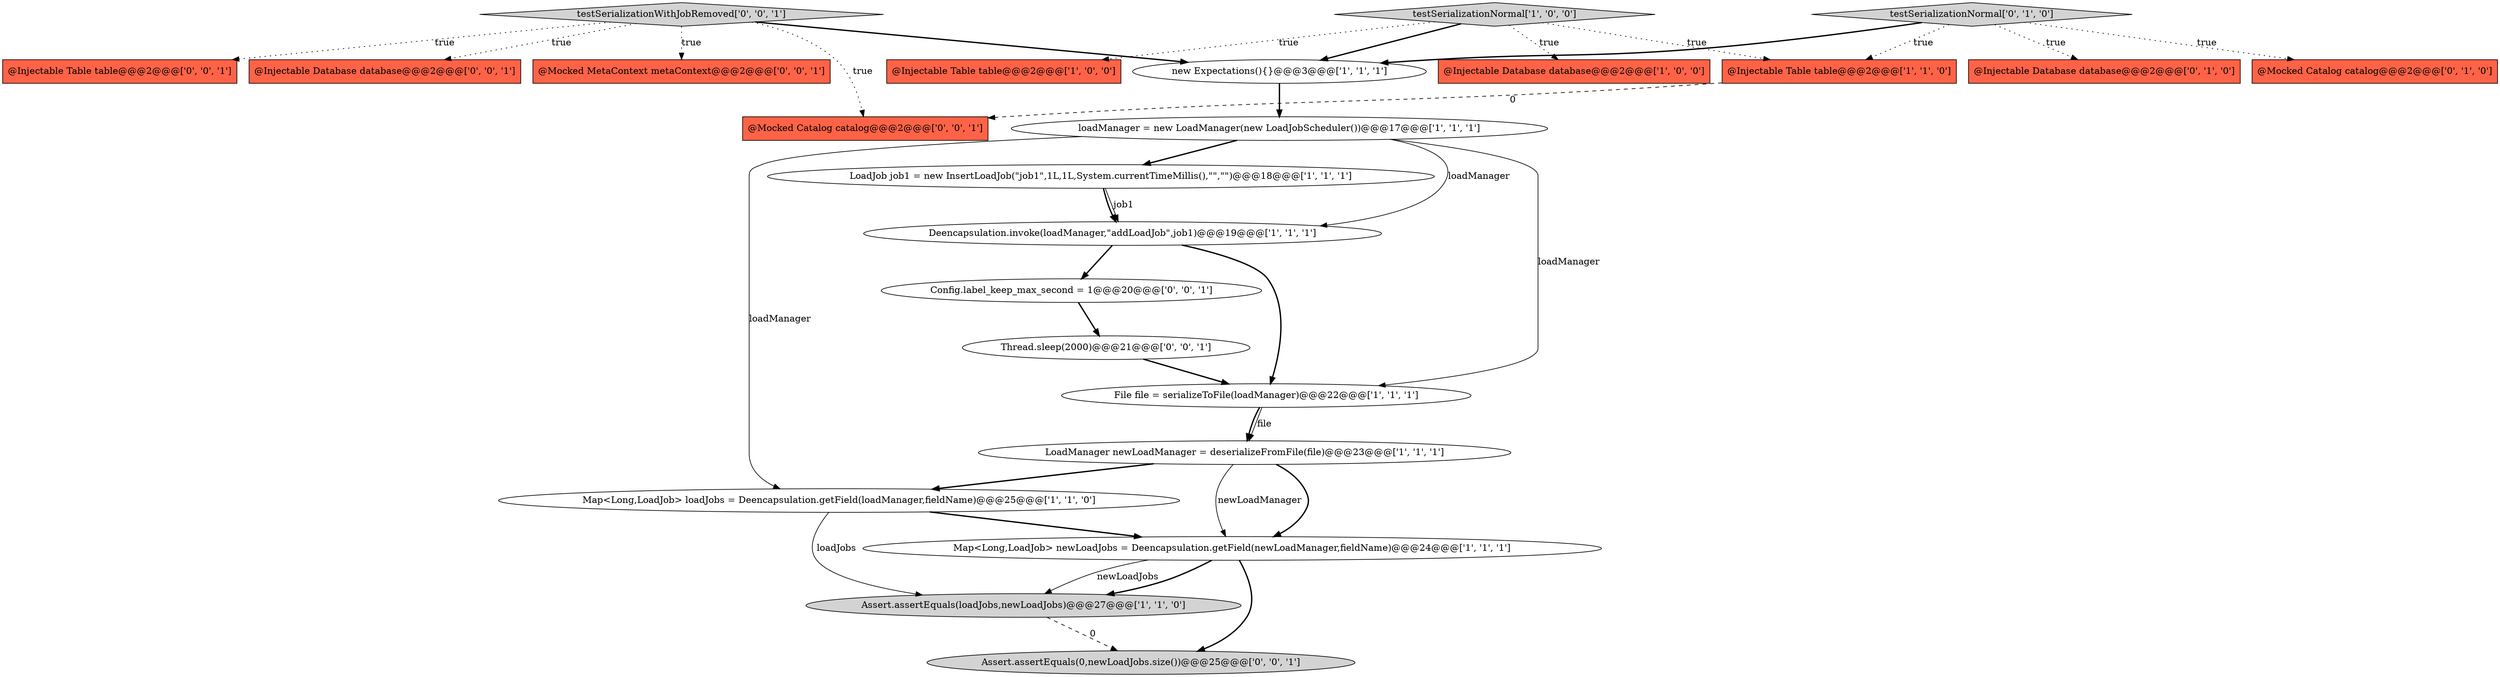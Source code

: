 digraph {
2 [style = filled, label = "@Injectable Table table@@@2@@@['1', '0', '0']", fillcolor = tomato, shape = box image = "AAA0AAABBB1BBB"];
19 [style = filled, label = "@Injectable Table table@@@2@@@['0', '0', '1']", fillcolor = tomato, shape = box image = "AAA0AAABBB3BBB"];
1 [style = filled, label = "File file = serializeToFile(loadManager)@@@22@@@['1', '1', '1']", fillcolor = white, shape = ellipse image = "AAA0AAABBB1BBB"];
21 [style = filled, label = "Config.label_keep_max_second = 1@@@20@@@['0', '0', '1']", fillcolor = white, shape = ellipse image = "AAA0AAABBB3BBB"];
17 [style = filled, label = "testSerializationWithJobRemoved['0', '0', '1']", fillcolor = lightgray, shape = diamond image = "AAA0AAABBB3BBB"];
14 [style = filled, label = "@Injectable Database database@@@2@@@['0', '1', '0']", fillcolor = tomato, shape = box image = "AAA0AAABBB2BBB"];
16 [style = filled, label = "@Injectable Database database@@@2@@@['0', '0', '1']", fillcolor = tomato, shape = box image = "AAA0AAABBB3BBB"];
0 [style = filled, label = "Map<Long,LoadJob> loadJobs = Deencapsulation.getField(loadManager,fieldName)@@@25@@@['1', '1', '0']", fillcolor = white, shape = ellipse image = "AAA0AAABBB1BBB"];
20 [style = filled, label = "@Mocked MetaContext metaContext@@@2@@@['0', '0', '1']", fillcolor = tomato, shape = box image = "AAA0AAABBB3BBB"];
10 [style = filled, label = "@Injectable Table table@@@2@@@['1', '1', '0']", fillcolor = tomato, shape = box image = "AAA0AAABBB1BBB"];
6 [style = filled, label = "@Injectable Database database@@@2@@@['1', '0', '0']", fillcolor = tomato, shape = box image = "AAA0AAABBB1BBB"];
22 [style = filled, label = "Thread.sleep(2000)@@@21@@@['0', '0', '1']", fillcolor = white, shape = ellipse image = "AAA0AAABBB3BBB"];
5 [style = filled, label = "loadManager = new LoadManager(new LoadJobScheduler())@@@17@@@['1', '1', '1']", fillcolor = white, shape = ellipse image = "AAA0AAABBB1BBB"];
13 [style = filled, label = "testSerializationNormal['0', '1', '0']", fillcolor = lightgray, shape = diamond image = "AAA0AAABBB2BBB"];
15 [style = filled, label = "@Mocked Catalog catalog@@@2@@@['0', '1', '0']", fillcolor = tomato, shape = box image = "AAA0AAABBB2BBB"];
7 [style = filled, label = "LoadJob job1 = new InsertLoadJob(\"job1\",1L,1L,System.currentTimeMillis(),\"\",\"\")@@@18@@@['1', '1', '1']", fillcolor = white, shape = ellipse image = "AAA0AAABBB1BBB"];
23 [style = filled, label = "@Mocked Catalog catalog@@@2@@@['0', '0', '1']", fillcolor = tomato, shape = box image = "AAA0AAABBB3BBB"];
12 [style = filled, label = "new Expectations(){}@@@3@@@['1', '1', '1']", fillcolor = white, shape = ellipse image = "AAA0AAABBB1BBB"];
11 [style = filled, label = "LoadManager newLoadManager = deserializeFromFile(file)@@@23@@@['1', '1', '1']", fillcolor = white, shape = ellipse image = "AAA0AAABBB1BBB"];
3 [style = filled, label = "Map<Long,LoadJob> newLoadJobs = Deencapsulation.getField(newLoadManager,fieldName)@@@24@@@['1', '1', '1']", fillcolor = white, shape = ellipse image = "AAA0AAABBB1BBB"];
8 [style = filled, label = "Assert.assertEquals(loadJobs,newLoadJobs)@@@27@@@['1', '1', '0']", fillcolor = lightgray, shape = ellipse image = "AAA0AAABBB1BBB"];
4 [style = filled, label = "testSerializationNormal['1', '0', '0']", fillcolor = lightgray, shape = diamond image = "AAA0AAABBB1BBB"];
18 [style = filled, label = "Assert.assertEquals(0,newLoadJobs.size())@@@25@@@['0', '0', '1']", fillcolor = lightgray, shape = ellipse image = "AAA0AAABBB3BBB"];
9 [style = filled, label = "Deencapsulation.invoke(loadManager,\"addLoadJob\",job1)@@@19@@@['1', '1', '1']", fillcolor = white, shape = ellipse image = "AAA0AAABBB1BBB"];
17->19 [style = dotted, label="true"];
11->3 [style = bold, label=""];
5->0 [style = solid, label="loadManager"];
8->18 [style = dashed, label="0"];
21->22 [style = bold, label=""];
17->16 [style = dotted, label="true"];
7->9 [style = solid, label="job1"];
7->9 [style = bold, label=""];
11->0 [style = bold, label=""];
4->10 [style = dotted, label="true"];
17->23 [style = dotted, label="true"];
13->10 [style = dotted, label="true"];
17->12 [style = bold, label=""];
0->3 [style = bold, label=""];
9->21 [style = bold, label=""];
3->18 [style = bold, label=""];
1->11 [style = bold, label=""];
12->5 [style = bold, label=""];
13->12 [style = bold, label=""];
5->1 [style = solid, label="loadManager"];
17->20 [style = dotted, label="true"];
3->8 [style = bold, label=""];
4->12 [style = bold, label=""];
3->8 [style = solid, label="newLoadJobs"];
0->8 [style = solid, label="loadJobs"];
13->15 [style = dotted, label="true"];
10->23 [style = dashed, label="0"];
4->6 [style = dotted, label="true"];
22->1 [style = bold, label=""];
1->11 [style = solid, label="file"];
9->1 [style = bold, label=""];
5->9 [style = solid, label="loadManager"];
11->3 [style = solid, label="newLoadManager"];
13->14 [style = dotted, label="true"];
5->7 [style = bold, label=""];
4->2 [style = dotted, label="true"];
}
